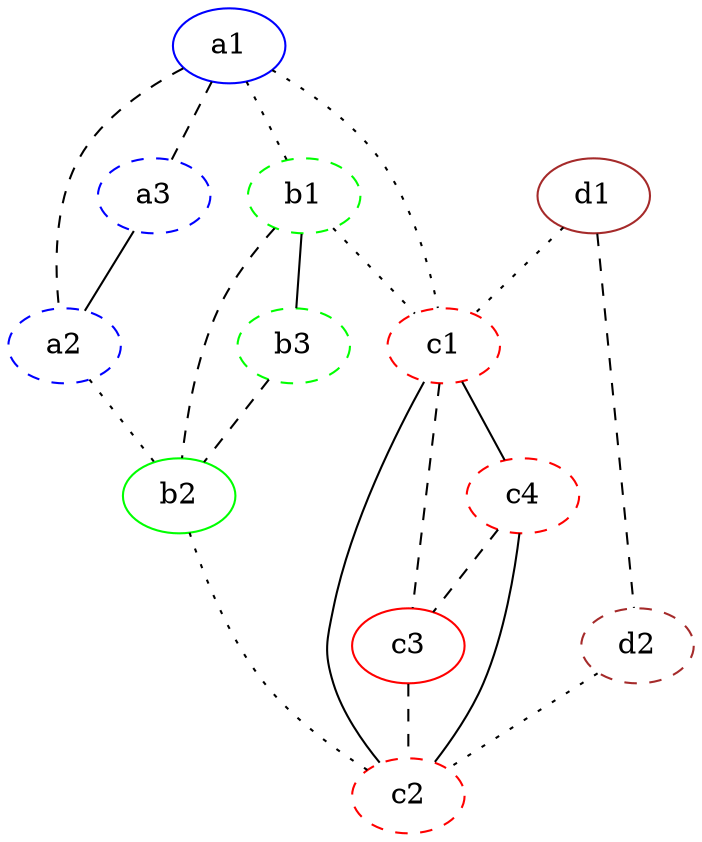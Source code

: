 graph G {

    a1 [color="blue"];
    a2 [color="blue", style="dashed"];
    a3 [color="blue", style="dashed"];
    
    b1 [color="green", style="dashed"];
    b2 [color="green"];
    b3 [color="green", style="dashed"];

    c1 [color="red", style="dashed"];
    c2 [color="red", style="dashed"];
    c3 [color="red"];
    c4 [color="red", style="dashed"];

    d1 [color="brown"];
    d2 [color="brown", style="dashed"];

    a3--a2;
    a1--a2 [style="dashed"];
    a1--a3 [style="dashed"];
    b3--b2 [style="dashed"];
    b1--b2 [style="dashed"];
    b1--b3;     
    c3--c2 [style="dashed"];
    c1--c2;
    c1--c3 [style="dashed"];
    c1--c4;
    c4--c2;
    c4--c3 [style="dashed"];
    d1--d2 [style="dashed"];
    a2--b2 [style="dotted"];
    a1--b1 [style="dotted"];
    a1--c1 [style="dotted"];
    b1--c1 [style="dotted"];
    b2--c2 [style="dotted"];
    d1--c1 [style="dotted"];
    d2--c2 [style="dotted"];

}
